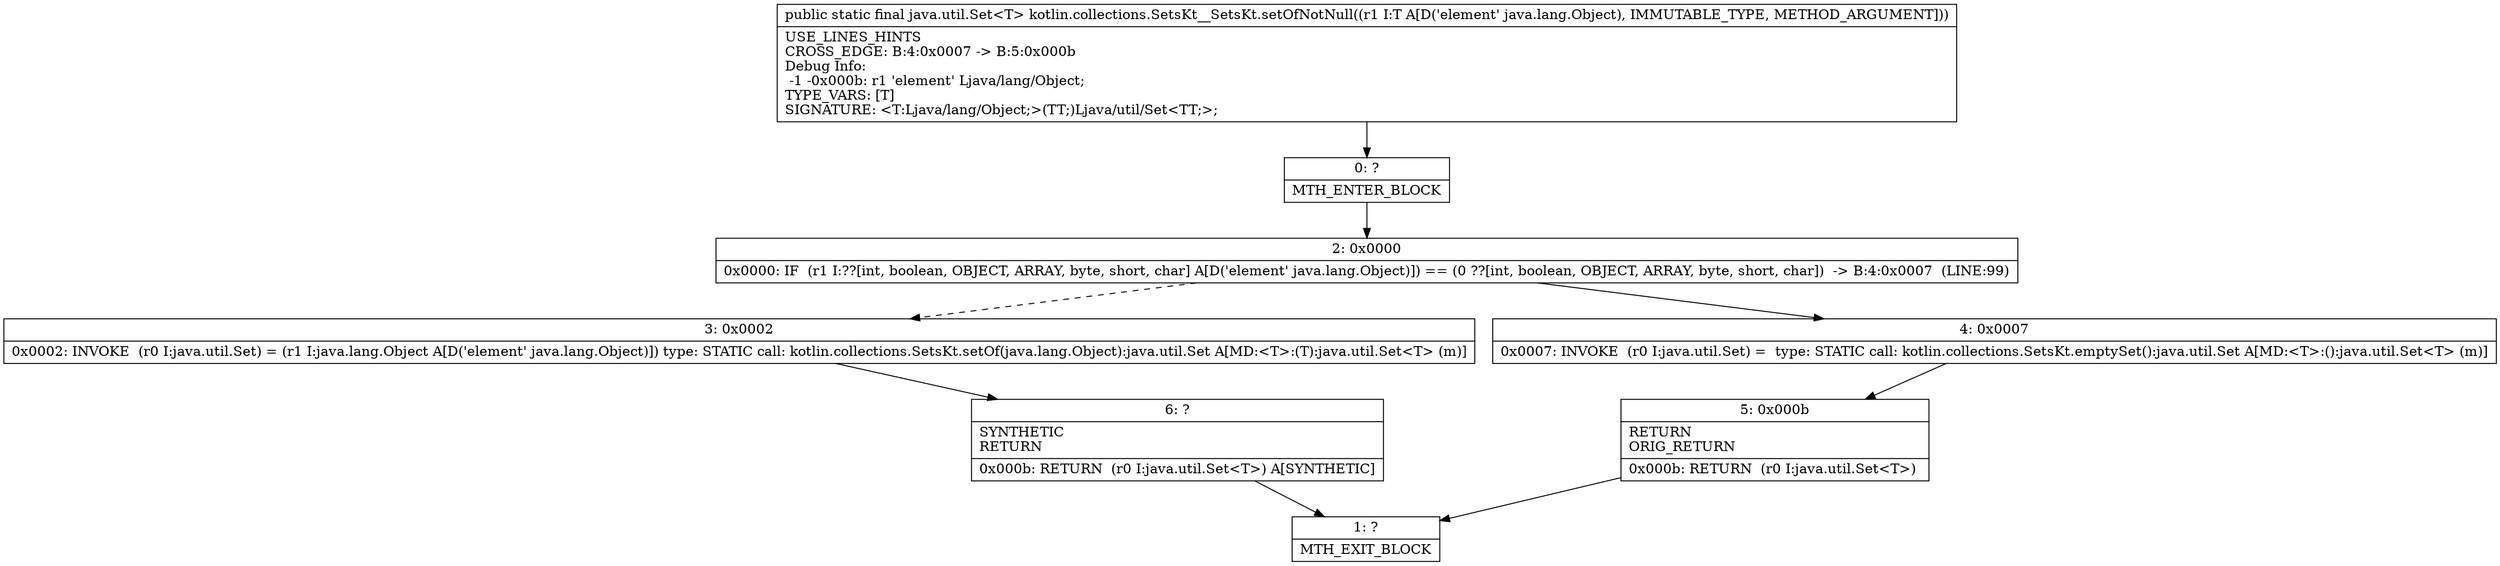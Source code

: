 digraph "CFG forkotlin.collections.SetsKt__SetsKt.setOfNotNull(Ljava\/lang\/Object;)Ljava\/util\/Set;" {
Node_0 [shape=record,label="{0\:\ ?|MTH_ENTER_BLOCK\l}"];
Node_2 [shape=record,label="{2\:\ 0x0000|0x0000: IF  (r1 I:??[int, boolean, OBJECT, ARRAY, byte, short, char] A[D('element' java.lang.Object)]) == (0 ??[int, boolean, OBJECT, ARRAY, byte, short, char])  \-\> B:4:0x0007  (LINE:99)\l}"];
Node_3 [shape=record,label="{3\:\ 0x0002|0x0002: INVOKE  (r0 I:java.util.Set) = (r1 I:java.lang.Object A[D('element' java.lang.Object)]) type: STATIC call: kotlin.collections.SetsKt.setOf(java.lang.Object):java.util.Set A[MD:\<T\>:(T):java.util.Set\<T\> (m)]\l}"];
Node_6 [shape=record,label="{6\:\ ?|SYNTHETIC\lRETURN\l|0x000b: RETURN  (r0 I:java.util.Set\<T\>) A[SYNTHETIC]\l}"];
Node_1 [shape=record,label="{1\:\ ?|MTH_EXIT_BLOCK\l}"];
Node_4 [shape=record,label="{4\:\ 0x0007|0x0007: INVOKE  (r0 I:java.util.Set) =  type: STATIC call: kotlin.collections.SetsKt.emptySet():java.util.Set A[MD:\<T\>:():java.util.Set\<T\> (m)]\l}"];
Node_5 [shape=record,label="{5\:\ 0x000b|RETURN\lORIG_RETURN\l|0x000b: RETURN  (r0 I:java.util.Set\<T\>) \l}"];
MethodNode[shape=record,label="{public static final java.util.Set\<T\> kotlin.collections.SetsKt__SetsKt.setOfNotNull((r1 I:T A[D('element' java.lang.Object), IMMUTABLE_TYPE, METHOD_ARGUMENT]))  | USE_LINES_HINTS\lCROSS_EDGE: B:4:0x0007 \-\> B:5:0x000b\lDebug Info:\l  \-1 \-0x000b: r1 'element' Ljava\/lang\/Object;\lTYPE_VARS: [T]\lSIGNATURE: \<T:Ljava\/lang\/Object;\>(TT;)Ljava\/util\/Set\<TT;\>;\l}"];
MethodNode -> Node_0;Node_0 -> Node_2;
Node_2 -> Node_3[style=dashed];
Node_2 -> Node_4;
Node_3 -> Node_6;
Node_6 -> Node_1;
Node_4 -> Node_5;
Node_5 -> Node_1;
}

